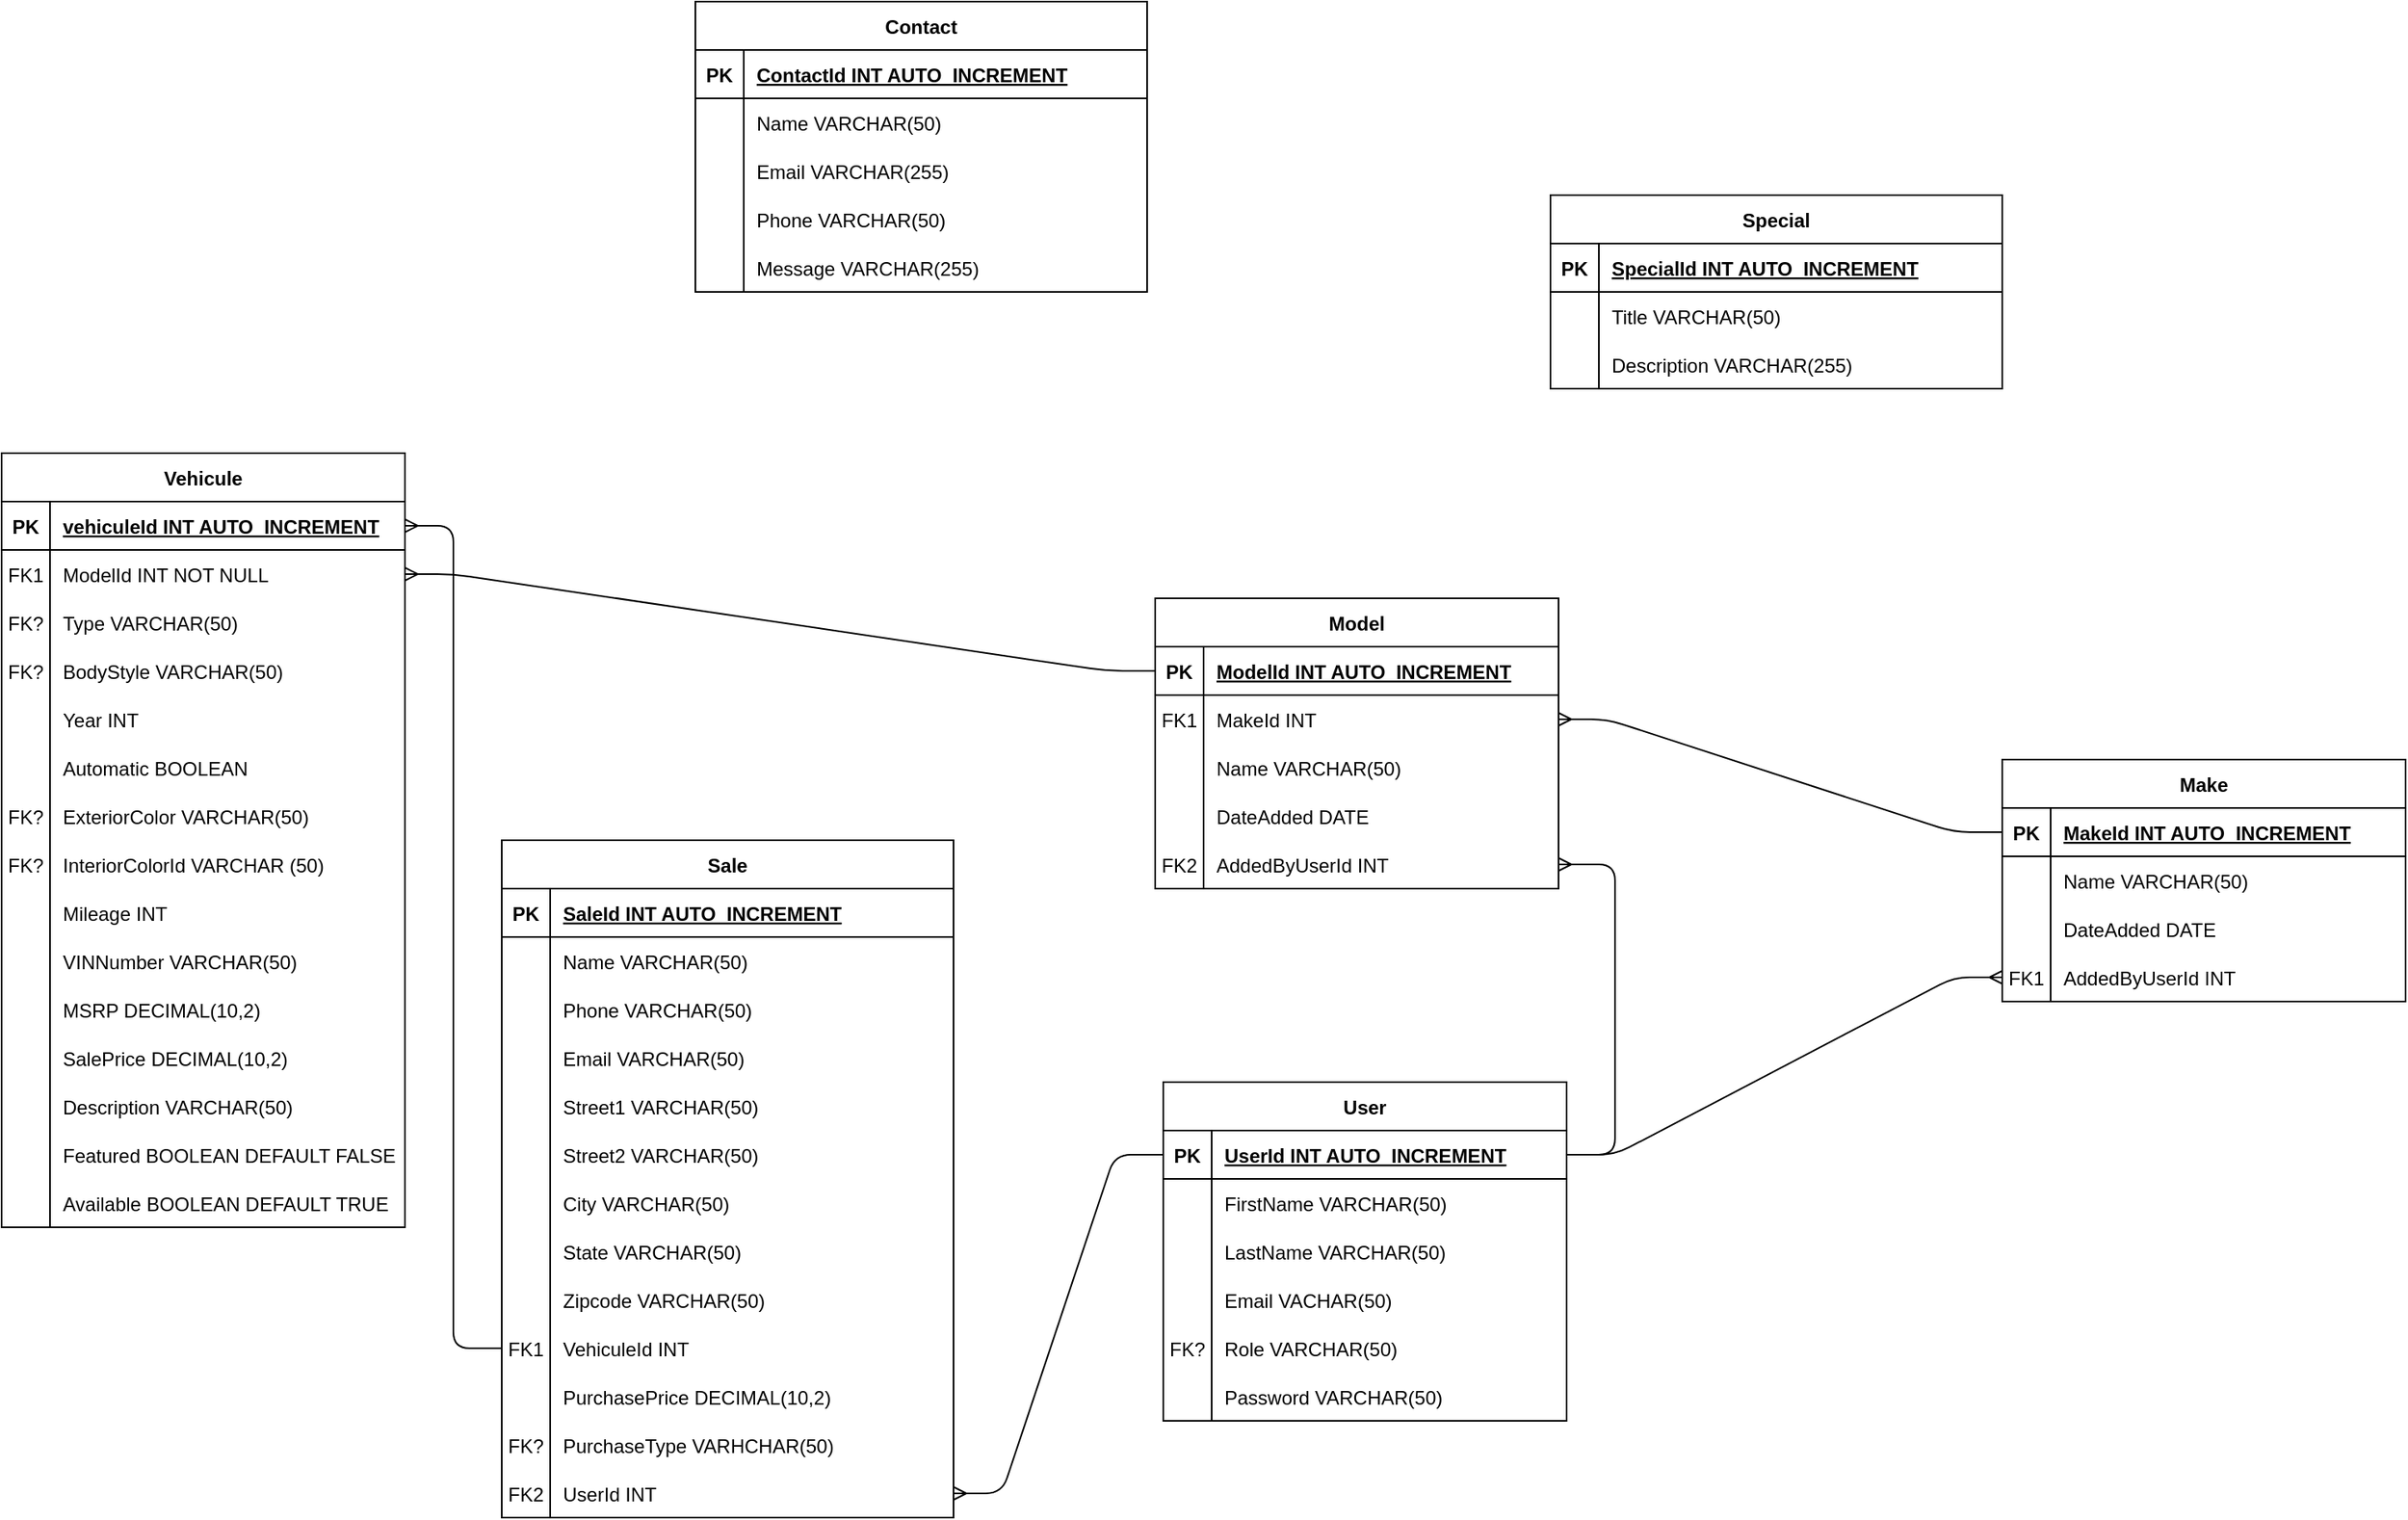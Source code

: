 <mxfile version="20.1.2" type="device"><diagram id="R2lEEEUBdFMjLlhIrx00" name="Page-1"><mxGraphModel dx="2523" dy="1527" grid="1" gridSize="10" guides="1" tooltips="1" connect="1" arrows="1" fold="1" page="1" pageScale="1" pageWidth="850" pageHeight="1100" math="0" shadow="0" extFonts="Permanent Marker^https://fonts.googleapis.com/css?family=Permanent+Marker"><root><mxCell id="0"/><mxCell id="1" parent="0"/><mxCell id="C-vyLk0tnHw3VtMMgP7b-2" value="Make" style="shape=table;startSize=30;container=1;collapsible=1;childLayout=tableLayout;fixedRows=1;rowLines=0;fontStyle=1;align=center;resizeLast=1;" parent="1" vertex="1"><mxGeometry x="800" y="600" width="250" height="150" as="geometry"/></mxCell><mxCell id="C-vyLk0tnHw3VtMMgP7b-3" value="" style="shape=partialRectangle;collapsible=0;dropTarget=0;pointerEvents=0;fillColor=none;points=[[0,0.5],[1,0.5]];portConstraint=eastwest;top=0;left=0;right=0;bottom=1;" parent="C-vyLk0tnHw3VtMMgP7b-2" vertex="1"><mxGeometry y="30" width="250" height="30" as="geometry"/></mxCell><mxCell id="C-vyLk0tnHw3VtMMgP7b-4" value="PK" style="shape=partialRectangle;overflow=hidden;connectable=0;fillColor=none;top=0;left=0;bottom=0;right=0;fontStyle=1;" parent="C-vyLk0tnHw3VtMMgP7b-3" vertex="1"><mxGeometry width="30" height="30" as="geometry"><mxRectangle width="30" height="30" as="alternateBounds"/></mxGeometry></mxCell><mxCell id="C-vyLk0tnHw3VtMMgP7b-5" value="MakeId INT AUTO_INCREMENT" style="shape=partialRectangle;overflow=hidden;connectable=0;fillColor=none;top=0;left=0;bottom=0;right=0;align=left;spacingLeft=6;fontStyle=5;" parent="C-vyLk0tnHw3VtMMgP7b-3" vertex="1"><mxGeometry x="30" width="220" height="30" as="geometry"><mxRectangle width="220" height="30" as="alternateBounds"/></mxGeometry></mxCell><mxCell id="C-vyLk0tnHw3VtMMgP7b-6" value="" style="shape=partialRectangle;collapsible=0;dropTarget=0;pointerEvents=0;fillColor=none;points=[[0,0.5],[1,0.5]];portConstraint=eastwest;top=0;left=0;right=0;bottom=0;" parent="C-vyLk0tnHw3VtMMgP7b-2" vertex="1"><mxGeometry y="60" width="250" height="30" as="geometry"/></mxCell><mxCell id="C-vyLk0tnHw3VtMMgP7b-7" value="" style="shape=partialRectangle;overflow=hidden;connectable=0;fillColor=none;top=0;left=0;bottom=0;right=0;" parent="C-vyLk0tnHw3VtMMgP7b-6" vertex="1"><mxGeometry width="30" height="30" as="geometry"><mxRectangle width="30" height="30" as="alternateBounds"/></mxGeometry></mxCell><mxCell id="C-vyLk0tnHw3VtMMgP7b-8" value="Name VARCHAR(50)" style="shape=partialRectangle;overflow=hidden;connectable=0;fillColor=none;top=0;left=0;bottom=0;right=0;align=left;spacingLeft=6;" parent="C-vyLk0tnHw3VtMMgP7b-6" vertex="1"><mxGeometry x="30" width="220" height="30" as="geometry"><mxRectangle width="220" height="30" as="alternateBounds"/></mxGeometry></mxCell><mxCell id="C-vyLk0tnHw3VtMMgP7b-9" value="" style="shape=partialRectangle;collapsible=0;dropTarget=0;pointerEvents=0;fillColor=none;points=[[0,0.5],[1,0.5]];portConstraint=eastwest;top=0;left=0;right=0;bottom=0;" parent="C-vyLk0tnHw3VtMMgP7b-2" vertex="1"><mxGeometry y="90" width="250" height="30" as="geometry"/></mxCell><mxCell id="C-vyLk0tnHw3VtMMgP7b-10" value="" style="shape=partialRectangle;overflow=hidden;connectable=0;fillColor=none;top=0;left=0;bottom=0;right=0;" parent="C-vyLk0tnHw3VtMMgP7b-9" vertex="1"><mxGeometry width="30" height="30" as="geometry"><mxRectangle width="30" height="30" as="alternateBounds"/></mxGeometry></mxCell><mxCell id="C-vyLk0tnHw3VtMMgP7b-11" value="DateAdded DATE" style="shape=partialRectangle;overflow=hidden;connectable=0;fillColor=none;top=0;left=0;bottom=0;right=0;align=left;spacingLeft=6;" parent="C-vyLk0tnHw3VtMMgP7b-9" vertex="1"><mxGeometry x="30" width="220" height="30" as="geometry"><mxRectangle width="220" height="30" as="alternateBounds"/></mxGeometry></mxCell><mxCell id="Mr70bpYiIhib0uHU6Vfk-53" style="shape=partialRectangle;collapsible=0;dropTarget=0;pointerEvents=0;fillColor=none;points=[[0,0.5],[1,0.5]];portConstraint=eastwest;top=0;left=0;right=0;bottom=0;" vertex="1" parent="C-vyLk0tnHw3VtMMgP7b-2"><mxGeometry y="120" width="250" height="30" as="geometry"/></mxCell><mxCell id="Mr70bpYiIhib0uHU6Vfk-54" value="FK1" style="shape=partialRectangle;overflow=hidden;connectable=0;fillColor=none;top=0;left=0;bottom=0;right=0;" vertex="1" parent="Mr70bpYiIhib0uHU6Vfk-53"><mxGeometry width="30" height="30" as="geometry"><mxRectangle width="30" height="30" as="alternateBounds"/></mxGeometry></mxCell><mxCell id="Mr70bpYiIhib0uHU6Vfk-55" value="AddedByUserId INT" style="shape=partialRectangle;overflow=hidden;connectable=0;fillColor=none;top=0;left=0;bottom=0;right=0;align=left;spacingLeft=6;" vertex="1" parent="Mr70bpYiIhib0uHU6Vfk-53"><mxGeometry x="30" width="220" height="30" as="geometry"><mxRectangle width="220" height="30" as="alternateBounds"/></mxGeometry></mxCell><mxCell id="C-vyLk0tnHw3VtMMgP7b-13" value="User" style="shape=table;startSize=30;container=1;collapsible=1;childLayout=tableLayout;fixedRows=1;rowLines=0;fontStyle=1;align=center;resizeLast=1;" parent="1" vertex="1"><mxGeometry x="280" y="800" width="250" height="210" as="geometry"/></mxCell><mxCell id="C-vyLk0tnHw3VtMMgP7b-14" value="" style="shape=partialRectangle;collapsible=0;dropTarget=0;pointerEvents=0;fillColor=none;points=[[0,0.5],[1,0.5]];portConstraint=eastwest;top=0;left=0;right=0;bottom=1;" parent="C-vyLk0tnHw3VtMMgP7b-13" vertex="1"><mxGeometry y="30" width="250" height="30" as="geometry"/></mxCell><mxCell id="C-vyLk0tnHw3VtMMgP7b-15" value="PK" style="shape=partialRectangle;overflow=hidden;connectable=0;fillColor=none;top=0;left=0;bottom=0;right=0;fontStyle=1;" parent="C-vyLk0tnHw3VtMMgP7b-14" vertex="1"><mxGeometry width="30" height="30" as="geometry"><mxRectangle width="30" height="30" as="alternateBounds"/></mxGeometry></mxCell><mxCell id="C-vyLk0tnHw3VtMMgP7b-16" value="UserId INT AUTO_INCREMENT" style="shape=partialRectangle;overflow=hidden;connectable=0;fillColor=none;top=0;left=0;bottom=0;right=0;align=left;spacingLeft=6;fontStyle=5;" parent="C-vyLk0tnHw3VtMMgP7b-14" vertex="1"><mxGeometry x="30" width="220" height="30" as="geometry"><mxRectangle width="220" height="30" as="alternateBounds"/></mxGeometry></mxCell><mxCell id="C-vyLk0tnHw3VtMMgP7b-20" value="" style="shape=partialRectangle;collapsible=0;dropTarget=0;pointerEvents=0;fillColor=none;points=[[0,0.5],[1,0.5]];portConstraint=eastwest;top=0;left=0;right=0;bottom=0;" parent="C-vyLk0tnHw3VtMMgP7b-13" vertex="1"><mxGeometry y="60" width="250" height="30" as="geometry"/></mxCell><mxCell id="C-vyLk0tnHw3VtMMgP7b-21" value="" style="shape=partialRectangle;overflow=hidden;connectable=0;fillColor=none;top=0;left=0;bottom=0;right=0;" parent="C-vyLk0tnHw3VtMMgP7b-20" vertex="1"><mxGeometry width="30" height="30" as="geometry"><mxRectangle width="30" height="30" as="alternateBounds"/></mxGeometry></mxCell><mxCell id="C-vyLk0tnHw3VtMMgP7b-22" value="FirstName VARCHAR(50)" style="shape=partialRectangle;overflow=hidden;connectable=0;fillColor=none;top=0;left=0;bottom=0;right=0;align=left;spacingLeft=6;" parent="C-vyLk0tnHw3VtMMgP7b-20" vertex="1"><mxGeometry x="30" width="220" height="30" as="geometry"><mxRectangle width="220" height="30" as="alternateBounds"/></mxGeometry></mxCell><mxCell id="Mr70bpYiIhib0uHU6Vfk-40" style="shape=partialRectangle;collapsible=0;dropTarget=0;pointerEvents=0;fillColor=none;points=[[0,0.5],[1,0.5]];portConstraint=eastwest;top=0;left=0;right=0;bottom=0;" vertex="1" parent="C-vyLk0tnHw3VtMMgP7b-13"><mxGeometry y="90" width="250" height="30" as="geometry"/></mxCell><mxCell id="Mr70bpYiIhib0uHU6Vfk-41" style="shape=partialRectangle;overflow=hidden;connectable=0;fillColor=none;top=0;left=0;bottom=0;right=0;" vertex="1" parent="Mr70bpYiIhib0uHU6Vfk-40"><mxGeometry width="30" height="30" as="geometry"><mxRectangle width="30" height="30" as="alternateBounds"/></mxGeometry></mxCell><mxCell id="Mr70bpYiIhib0uHU6Vfk-42" value="LastName VARCHAR(50)" style="shape=partialRectangle;overflow=hidden;connectable=0;fillColor=none;top=0;left=0;bottom=0;right=0;align=left;spacingLeft=6;" vertex="1" parent="Mr70bpYiIhib0uHU6Vfk-40"><mxGeometry x="30" width="220" height="30" as="geometry"><mxRectangle width="220" height="30" as="alternateBounds"/></mxGeometry></mxCell><mxCell id="Mr70bpYiIhib0uHU6Vfk-43" style="shape=partialRectangle;collapsible=0;dropTarget=0;pointerEvents=0;fillColor=none;points=[[0,0.5],[1,0.5]];portConstraint=eastwest;top=0;left=0;right=0;bottom=0;" vertex="1" parent="C-vyLk0tnHw3VtMMgP7b-13"><mxGeometry y="120" width="250" height="30" as="geometry"/></mxCell><mxCell id="Mr70bpYiIhib0uHU6Vfk-44" style="shape=partialRectangle;overflow=hidden;connectable=0;fillColor=none;top=0;left=0;bottom=0;right=0;" vertex="1" parent="Mr70bpYiIhib0uHU6Vfk-43"><mxGeometry width="30" height="30" as="geometry"><mxRectangle width="30" height="30" as="alternateBounds"/></mxGeometry></mxCell><mxCell id="Mr70bpYiIhib0uHU6Vfk-45" value="Email VACHAR(50)" style="shape=partialRectangle;overflow=hidden;connectable=0;fillColor=none;top=0;left=0;bottom=0;right=0;align=left;spacingLeft=6;" vertex="1" parent="Mr70bpYiIhib0uHU6Vfk-43"><mxGeometry x="30" width="220" height="30" as="geometry"><mxRectangle width="220" height="30" as="alternateBounds"/></mxGeometry></mxCell><mxCell id="Mr70bpYiIhib0uHU6Vfk-46" style="shape=partialRectangle;collapsible=0;dropTarget=0;pointerEvents=0;fillColor=none;points=[[0,0.5],[1,0.5]];portConstraint=eastwest;top=0;left=0;right=0;bottom=0;" vertex="1" parent="C-vyLk0tnHw3VtMMgP7b-13"><mxGeometry y="150" width="250" height="30" as="geometry"/></mxCell><mxCell id="Mr70bpYiIhib0uHU6Vfk-47" value="FK?" style="shape=partialRectangle;overflow=hidden;connectable=0;fillColor=none;top=0;left=0;bottom=0;right=0;" vertex="1" parent="Mr70bpYiIhib0uHU6Vfk-46"><mxGeometry width="30" height="30" as="geometry"><mxRectangle width="30" height="30" as="alternateBounds"/></mxGeometry></mxCell><mxCell id="Mr70bpYiIhib0uHU6Vfk-48" value="Role VARCHAR(50)" style="shape=partialRectangle;overflow=hidden;connectable=0;fillColor=none;top=0;left=0;bottom=0;right=0;align=left;spacingLeft=6;" vertex="1" parent="Mr70bpYiIhib0uHU6Vfk-46"><mxGeometry x="30" width="220" height="30" as="geometry"><mxRectangle width="220" height="30" as="alternateBounds"/></mxGeometry></mxCell><mxCell id="Mr70bpYiIhib0uHU6Vfk-49" style="shape=partialRectangle;collapsible=0;dropTarget=0;pointerEvents=0;fillColor=none;points=[[0,0.5],[1,0.5]];portConstraint=eastwest;top=0;left=0;right=0;bottom=0;" vertex="1" parent="C-vyLk0tnHw3VtMMgP7b-13"><mxGeometry y="180" width="250" height="30" as="geometry"/></mxCell><mxCell id="Mr70bpYiIhib0uHU6Vfk-50" style="shape=partialRectangle;overflow=hidden;connectable=0;fillColor=none;top=0;left=0;bottom=0;right=0;" vertex="1" parent="Mr70bpYiIhib0uHU6Vfk-49"><mxGeometry width="30" height="30" as="geometry"><mxRectangle width="30" height="30" as="alternateBounds"/></mxGeometry></mxCell><mxCell id="Mr70bpYiIhib0uHU6Vfk-51" value="Password VARCHAR(50)" style="shape=partialRectangle;overflow=hidden;connectable=0;fillColor=none;top=0;left=0;bottom=0;right=0;align=left;spacingLeft=6;" vertex="1" parent="Mr70bpYiIhib0uHU6Vfk-49"><mxGeometry x="30" width="220" height="30" as="geometry"><mxRectangle width="220" height="30" as="alternateBounds"/></mxGeometry></mxCell><mxCell id="C-vyLk0tnHw3VtMMgP7b-23" value="Vehicule" style="shape=table;startSize=30;container=1;collapsible=1;childLayout=tableLayout;fixedRows=1;rowLines=0;fontStyle=1;align=center;resizeLast=1;" parent="1" vertex="1"><mxGeometry x="-440" y="410" width="250" height="480" as="geometry"/></mxCell><mxCell id="C-vyLk0tnHw3VtMMgP7b-24" value="" style="shape=partialRectangle;collapsible=0;dropTarget=0;pointerEvents=0;fillColor=none;points=[[0,0.5],[1,0.5]];portConstraint=eastwest;top=0;left=0;right=0;bottom=1;" parent="C-vyLk0tnHw3VtMMgP7b-23" vertex="1"><mxGeometry y="30" width="250" height="30" as="geometry"/></mxCell><mxCell id="C-vyLk0tnHw3VtMMgP7b-25" value="PK" style="shape=partialRectangle;overflow=hidden;connectable=0;fillColor=none;top=0;left=0;bottom=0;right=0;fontStyle=1;" parent="C-vyLk0tnHw3VtMMgP7b-24" vertex="1"><mxGeometry width="30" height="30" as="geometry"><mxRectangle width="30" height="30" as="alternateBounds"/></mxGeometry></mxCell><mxCell id="C-vyLk0tnHw3VtMMgP7b-26" value="vehiculeId INT AUTO_INCREMENT" style="shape=partialRectangle;overflow=hidden;connectable=0;fillColor=none;top=0;left=0;bottom=0;right=0;align=left;spacingLeft=6;fontStyle=5;" parent="C-vyLk0tnHw3VtMMgP7b-24" vertex="1"><mxGeometry x="30" width="220" height="30" as="geometry"><mxRectangle width="220" height="30" as="alternateBounds"/></mxGeometry></mxCell><mxCell id="Mr70bpYiIhib0uHU6Vfk-31" style="shape=partialRectangle;collapsible=0;dropTarget=0;pointerEvents=0;fillColor=none;points=[[0,0.5],[1,0.5]];portConstraint=eastwest;top=0;left=0;right=0;bottom=0;" vertex="1" parent="C-vyLk0tnHw3VtMMgP7b-23"><mxGeometry y="60" width="250" height="30" as="geometry"/></mxCell><mxCell id="Mr70bpYiIhib0uHU6Vfk-32" value="FK1" style="shape=partialRectangle;overflow=hidden;connectable=0;fillColor=none;top=0;left=0;bottom=0;right=0;" vertex="1" parent="Mr70bpYiIhib0uHU6Vfk-31"><mxGeometry width="30" height="30" as="geometry"><mxRectangle width="30" height="30" as="alternateBounds"/></mxGeometry></mxCell><mxCell id="Mr70bpYiIhib0uHU6Vfk-33" value="ModelId INT NOT NULL" style="shape=partialRectangle;overflow=hidden;connectable=0;fillColor=none;top=0;left=0;bottom=0;right=0;align=left;spacingLeft=6;" vertex="1" parent="Mr70bpYiIhib0uHU6Vfk-31"><mxGeometry x="30" width="220" height="30" as="geometry"><mxRectangle width="220" height="30" as="alternateBounds"/></mxGeometry></mxCell><mxCell id="Mr70bpYiIhib0uHU6Vfk-34" style="shape=partialRectangle;collapsible=0;dropTarget=0;pointerEvents=0;fillColor=none;points=[[0,0.5],[1,0.5]];portConstraint=eastwest;top=0;left=0;right=0;bottom=0;" vertex="1" parent="C-vyLk0tnHw3VtMMgP7b-23"><mxGeometry y="90" width="250" height="30" as="geometry"/></mxCell><mxCell id="Mr70bpYiIhib0uHU6Vfk-35" value="FK?" style="shape=partialRectangle;overflow=hidden;connectable=0;fillColor=none;top=0;left=0;bottom=0;right=0;" vertex="1" parent="Mr70bpYiIhib0uHU6Vfk-34"><mxGeometry width="30" height="30" as="geometry"><mxRectangle width="30" height="30" as="alternateBounds"/></mxGeometry></mxCell><mxCell id="Mr70bpYiIhib0uHU6Vfk-36" value="Type VARCHAR(50)" style="shape=partialRectangle;overflow=hidden;connectable=0;fillColor=none;top=0;left=0;bottom=0;right=0;align=left;spacingLeft=6;" vertex="1" parent="Mr70bpYiIhib0uHU6Vfk-34"><mxGeometry x="30" width="220" height="30" as="geometry"><mxRectangle width="220" height="30" as="alternateBounds"/></mxGeometry></mxCell><mxCell id="C-vyLk0tnHw3VtMMgP7b-27" value="" style="shape=partialRectangle;collapsible=0;dropTarget=0;pointerEvents=0;fillColor=none;points=[[0,0.5],[1,0.5]];portConstraint=eastwest;top=0;left=0;right=0;bottom=0;" parent="C-vyLk0tnHw3VtMMgP7b-23" vertex="1"><mxGeometry y="120" width="250" height="30" as="geometry"/></mxCell><mxCell id="C-vyLk0tnHw3VtMMgP7b-28" value="FK?" style="shape=partialRectangle;overflow=hidden;connectable=0;fillColor=none;top=0;left=0;bottom=0;right=0;" parent="C-vyLk0tnHw3VtMMgP7b-27" vertex="1"><mxGeometry width="30" height="30" as="geometry"><mxRectangle width="30" height="30" as="alternateBounds"/></mxGeometry></mxCell><mxCell id="C-vyLk0tnHw3VtMMgP7b-29" value="BodyStyle VARCHAR(50)" style="shape=partialRectangle;overflow=hidden;connectable=0;fillColor=none;top=0;left=0;bottom=0;right=0;align=left;spacingLeft=6;" parent="C-vyLk0tnHw3VtMMgP7b-27" vertex="1"><mxGeometry x="30" width="220" height="30" as="geometry"><mxRectangle width="220" height="30" as="alternateBounds"/></mxGeometry></mxCell><mxCell id="Mr70bpYiIhib0uHU6Vfk-37" style="shape=partialRectangle;collapsible=0;dropTarget=0;pointerEvents=0;fillColor=none;points=[[0,0.5],[1,0.5]];portConstraint=eastwest;top=0;left=0;right=0;bottom=0;" vertex="1" parent="C-vyLk0tnHw3VtMMgP7b-23"><mxGeometry y="150" width="250" height="30" as="geometry"/></mxCell><mxCell id="Mr70bpYiIhib0uHU6Vfk-38" style="shape=partialRectangle;overflow=hidden;connectable=0;fillColor=none;top=0;left=0;bottom=0;right=0;" vertex="1" parent="Mr70bpYiIhib0uHU6Vfk-37"><mxGeometry width="30" height="30" as="geometry"><mxRectangle width="30" height="30" as="alternateBounds"/></mxGeometry></mxCell><mxCell id="Mr70bpYiIhib0uHU6Vfk-39" value="Year INT" style="shape=partialRectangle;overflow=hidden;connectable=0;fillColor=none;top=0;left=0;bottom=0;right=0;align=left;spacingLeft=6;" vertex="1" parent="Mr70bpYiIhib0uHU6Vfk-37"><mxGeometry x="30" width="220" height="30" as="geometry"><mxRectangle width="220" height="30" as="alternateBounds"/></mxGeometry></mxCell><mxCell id="Mr70bpYiIhib0uHU6Vfk-1" style="shape=partialRectangle;collapsible=0;dropTarget=0;pointerEvents=0;fillColor=none;points=[[0,0.5],[1,0.5]];portConstraint=eastwest;top=0;left=0;right=0;bottom=0;" vertex="1" parent="C-vyLk0tnHw3VtMMgP7b-23"><mxGeometry y="180" width="250" height="30" as="geometry"/></mxCell><mxCell id="Mr70bpYiIhib0uHU6Vfk-2" value="" style="shape=partialRectangle;overflow=hidden;connectable=0;fillColor=none;top=0;left=0;bottom=0;right=0;" vertex="1" parent="Mr70bpYiIhib0uHU6Vfk-1"><mxGeometry width="30" height="30" as="geometry"><mxRectangle width="30" height="30" as="alternateBounds"/></mxGeometry></mxCell><mxCell id="Mr70bpYiIhib0uHU6Vfk-3" value="Automatic BOOLEAN" style="shape=partialRectangle;overflow=hidden;connectable=0;fillColor=none;top=0;left=0;bottom=0;right=0;align=left;spacingLeft=6;" vertex="1" parent="Mr70bpYiIhib0uHU6Vfk-1"><mxGeometry x="30" width="220" height="30" as="geometry"><mxRectangle width="220" height="30" as="alternateBounds"/></mxGeometry></mxCell><mxCell id="Mr70bpYiIhib0uHU6Vfk-13" style="shape=partialRectangle;collapsible=0;dropTarget=0;pointerEvents=0;fillColor=none;points=[[0,0.5],[1,0.5]];portConstraint=eastwest;top=0;left=0;right=0;bottom=0;" vertex="1" parent="C-vyLk0tnHw3VtMMgP7b-23"><mxGeometry y="210" width="250" height="30" as="geometry"/></mxCell><mxCell id="Mr70bpYiIhib0uHU6Vfk-14" value="FK?" style="shape=partialRectangle;overflow=hidden;connectable=0;fillColor=none;top=0;left=0;bottom=0;right=0;" vertex="1" parent="Mr70bpYiIhib0uHU6Vfk-13"><mxGeometry width="30" height="30" as="geometry"><mxRectangle width="30" height="30" as="alternateBounds"/></mxGeometry></mxCell><mxCell id="Mr70bpYiIhib0uHU6Vfk-15" value="ExteriorColor VARCHAR(50)" style="shape=partialRectangle;overflow=hidden;connectable=0;fillColor=none;top=0;left=0;bottom=0;right=0;align=left;spacingLeft=6;" vertex="1" parent="Mr70bpYiIhib0uHU6Vfk-13"><mxGeometry x="30" width="220" height="30" as="geometry"><mxRectangle width="220" height="30" as="alternateBounds"/></mxGeometry></mxCell><mxCell id="Mr70bpYiIhib0uHU6Vfk-7" style="shape=partialRectangle;collapsible=0;dropTarget=0;pointerEvents=0;fillColor=none;points=[[0,0.5],[1,0.5]];portConstraint=eastwest;top=0;left=0;right=0;bottom=0;" vertex="1" parent="C-vyLk0tnHw3VtMMgP7b-23"><mxGeometry y="240" width="250" height="30" as="geometry"/></mxCell><mxCell id="Mr70bpYiIhib0uHU6Vfk-8" value="FK?" style="shape=partialRectangle;overflow=hidden;connectable=0;fillColor=none;top=0;left=0;bottom=0;right=0;" vertex="1" parent="Mr70bpYiIhib0uHU6Vfk-7"><mxGeometry width="30" height="30" as="geometry"><mxRectangle width="30" height="30" as="alternateBounds"/></mxGeometry></mxCell><mxCell id="Mr70bpYiIhib0uHU6Vfk-9" value="InteriorColorId VARCHAR (50)" style="shape=partialRectangle;overflow=hidden;connectable=0;fillColor=none;top=0;left=0;bottom=0;right=0;align=left;spacingLeft=6;" vertex="1" parent="Mr70bpYiIhib0uHU6Vfk-7"><mxGeometry x="30" width="220" height="30" as="geometry"><mxRectangle width="220" height="30" as="alternateBounds"/></mxGeometry></mxCell><mxCell id="Mr70bpYiIhib0uHU6Vfk-10" style="shape=partialRectangle;collapsible=0;dropTarget=0;pointerEvents=0;fillColor=none;points=[[0,0.5],[1,0.5]];portConstraint=eastwest;top=0;left=0;right=0;bottom=0;" vertex="1" parent="C-vyLk0tnHw3VtMMgP7b-23"><mxGeometry y="270" width="250" height="30" as="geometry"/></mxCell><mxCell id="Mr70bpYiIhib0uHU6Vfk-11" style="shape=partialRectangle;overflow=hidden;connectable=0;fillColor=none;top=0;left=0;bottom=0;right=0;" vertex="1" parent="Mr70bpYiIhib0uHU6Vfk-10"><mxGeometry width="30" height="30" as="geometry"><mxRectangle width="30" height="30" as="alternateBounds"/></mxGeometry></mxCell><mxCell id="Mr70bpYiIhib0uHU6Vfk-12" value="Mileage INT" style="shape=partialRectangle;overflow=hidden;connectable=0;fillColor=none;top=0;left=0;bottom=0;right=0;align=left;spacingLeft=6;" vertex="1" parent="Mr70bpYiIhib0uHU6Vfk-10"><mxGeometry x="30" width="220" height="30" as="geometry"><mxRectangle width="220" height="30" as="alternateBounds"/></mxGeometry></mxCell><mxCell id="Mr70bpYiIhib0uHU6Vfk-16" style="shape=partialRectangle;collapsible=0;dropTarget=0;pointerEvents=0;fillColor=none;points=[[0,0.5],[1,0.5]];portConstraint=eastwest;top=0;left=0;right=0;bottom=0;" vertex="1" parent="C-vyLk0tnHw3VtMMgP7b-23"><mxGeometry y="300" width="250" height="30" as="geometry"/></mxCell><mxCell id="Mr70bpYiIhib0uHU6Vfk-17" style="shape=partialRectangle;overflow=hidden;connectable=0;fillColor=none;top=0;left=0;bottom=0;right=0;" vertex="1" parent="Mr70bpYiIhib0uHU6Vfk-16"><mxGeometry width="30" height="30" as="geometry"><mxRectangle width="30" height="30" as="alternateBounds"/></mxGeometry></mxCell><mxCell id="Mr70bpYiIhib0uHU6Vfk-18" value="VINNumber VARCHAR(50)" style="shape=partialRectangle;overflow=hidden;connectable=0;fillColor=none;top=0;left=0;bottom=0;right=0;align=left;spacingLeft=6;" vertex="1" parent="Mr70bpYiIhib0uHU6Vfk-16"><mxGeometry x="30" width="220" height="30" as="geometry"><mxRectangle width="220" height="30" as="alternateBounds"/></mxGeometry></mxCell><mxCell id="Mr70bpYiIhib0uHU6Vfk-25" style="shape=partialRectangle;collapsible=0;dropTarget=0;pointerEvents=0;fillColor=none;points=[[0,0.5],[1,0.5]];portConstraint=eastwest;top=0;left=0;right=0;bottom=0;" vertex="1" parent="C-vyLk0tnHw3VtMMgP7b-23"><mxGeometry y="330" width="250" height="30" as="geometry"/></mxCell><mxCell id="Mr70bpYiIhib0uHU6Vfk-26" style="shape=partialRectangle;overflow=hidden;connectable=0;fillColor=none;top=0;left=0;bottom=0;right=0;" vertex="1" parent="Mr70bpYiIhib0uHU6Vfk-25"><mxGeometry width="30" height="30" as="geometry"><mxRectangle width="30" height="30" as="alternateBounds"/></mxGeometry></mxCell><mxCell id="Mr70bpYiIhib0uHU6Vfk-27" value="MSRP DECIMAL(10,2)" style="shape=partialRectangle;overflow=hidden;connectable=0;fillColor=none;top=0;left=0;bottom=0;right=0;align=left;spacingLeft=6;" vertex="1" parent="Mr70bpYiIhib0uHU6Vfk-25"><mxGeometry x="30" width="220" height="30" as="geometry"><mxRectangle width="220" height="30" as="alternateBounds"/></mxGeometry></mxCell><mxCell id="Mr70bpYiIhib0uHU6Vfk-22" style="shape=partialRectangle;collapsible=0;dropTarget=0;pointerEvents=0;fillColor=none;points=[[0,0.5],[1,0.5]];portConstraint=eastwest;top=0;left=0;right=0;bottom=0;" vertex="1" parent="C-vyLk0tnHw3VtMMgP7b-23"><mxGeometry y="360" width="250" height="30" as="geometry"/></mxCell><mxCell id="Mr70bpYiIhib0uHU6Vfk-23" style="shape=partialRectangle;overflow=hidden;connectable=0;fillColor=none;top=0;left=0;bottom=0;right=0;" vertex="1" parent="Mr70bpYiIhib0uHU6Vfk-22"><mxGeometry width="30" height="30" as="geometry"><mxRectangle width="30" height="30" as="alternateBounds"/></mxGeometry></mxCell><mxCell id="Mr70bpYiIhib0uHU6Vfk-24" value="SalePrice DECIMAL(10,2)" style="shape=partialRectangle;overflow=hidden;connectable=0;fillColor=none;top=0;left=0;bottom=0;right=0;align=left;spacingLeft=6;" vertex="1" parent="Mr70bpYiIhib0uHU6Vfk-22"><mxGeometry x="30" width="220" height="30" as="geometry"><mxRectangle width="220" height="30" as="alternateBounds"/></mxGeometry></mxCell><mxCell id="Mr70bpYiIhib0uHU6Vfk-19" style="shape=partialRectangle;collapsible=0;dropTarget=0;pointerEvents=0;fillColor=none;points=[[0,0.5],[1,0.5]];portConstraint=eastwest;top=0;left=0;right=0;bottom=0;" vertex="1" parent="C-vyLk0tnHw3VtMMgP7b-23"><mxGeometry y="390" width="250" height="30" as="geometry"/></mxCell><mxCell id="Mr70bpYiIhib0uHU6Vfk-20" style="shape=partialRectangle;overflow=hidden;connectable=0;fillColor=none;top=0;left=0;bottom=0;right=0;" vertex="1" parent="Mr70bpYiIhib0uHU6Vfk-19"><mxGeometry width="30" height="30" as="geometry"><mxRectangle width="30" height="30" as="alternateBounds"/></mxGeometry></mxCell><mxCell id="Mr70bpYiIhib0uHU6Vfk-21" value="Description VARCHAR(50)" style="shape=partialRectangle;overflow=hidden;connectable=0;fillColor=none;top=0;left=0;bottom=0;right=0;align=left;spacingLeft=6;" vertex="1" parent="Mr70bpYiIhib0uHU6Vfk-19"><mxGeometry x="30" width="220" height="30" as="geometry"><mxRectangle width="220" height="30" as="alternateBounds"/></mxGeometry></mxCell><mxCell id="Mr70bpYiIhib0uHU6Vfk-148" style="shape=partialRectangle;collapsible=0;dropTarget=0;pointerEvents=0;fillColor=none;points=[[0,0.5],[1,0.5]];portConstraint=eastwest;top=0;left=0;right=0;bottom=0;" vertex="1" parent="C-vyLk0tnHw3VtMMgP7b-23"><mxGeometry y="420" width="250" height="30" as="geometry"/></mxCell><mxCell id="Mr70bpYiIhib0uHU6Vfk-149" style="shape=partialRectangle;overflow=hidden;connectable=0;fillColor=none;top=0;left=0;bottom=0;right=0;" vertex="1" parent="Mr70bpYiIhib0uHU6Vfk-148"><mxGeometry width="30" height="30" as="geometry"><mxRectangle width="30" height="30" as="alternateBounds"/></mxGeometry></mxCell><mxCell id="Mr70bpYiIhib0uHU6Vfk-150" value="Featured BOOLEAN DEFAULT FALSE" style="shape=partialRectangle;overflow=hidden;connectable=0;fillColor=none;top=0;left=0;bottom=0;right=0;align=left;spacingLeft=6;" vertex="1" parent="Mr70bpYiIhib0uHU6Vfk-148"><mxGeometry x="30" width="220" height="30" as="geometry"><mxRectangle width="220" height="30" as="alternateBounds"/></mxGeometry></mxCell><mxCell id="Mr70bpYiIhib0uHU6Vfk-278" style="shape=partialRectangle;collapsible=0;dropTarget=0;pointerEvents=0;fillColor=none;points=[[0,0.5],[1,0.5]];portConstraint=eastwest;top=0;left=0;right=0;bottom=0;" vertex="1" parent="C-vyLk0tnHw3VtMMgP7b-23"><mxGeometry y="450" width="250" height="30" as="geometry"/></mxCell><mxCell id="Mr70bpYiIhib0uHU6Vfk-279" style="shape=partialRectangle;overflow=hidden;connectable=0;fillColor=none;top=0;left=0;bottom=0;right=0;" vertex="1" parent="Mr70bpYiIhib0uHU6Vfk-278"><mxGeometry width="30" height="30" as="geometry"><mxRectangle width="30" height="30" as="alternateBounds"/></mxGeometry></mxCell><mxCell id="Mr70bpYiIhib0uHU6Vfk-280" value="Available BOOLEAN DEFAULT TRUE" style="shape=partialRectangle;overflow=hidden;connectable=0;fillColor=none;top=0;left=0;bottom=0;right=0;align=left;spacingLeft=6;" vertex="1" parent="Mr70bpYiIhib0uHU6Vfk-278"><mxGeometry x="30" width="220" height="30" as="geometry"><mxRectangle width="220" height="30" as="alternateBounds"/></mxGeometry></mxCell><mxCell id="Mr70bpYiIhib0uHU6Vfk-56" value="Model" style="shape=table;startSize=30;container=1;collapsible=1;childLayout=tableLayout;fixedRows=1;rowLines=0;fontStyle=1;align=center;resizeLast=1;" vertex="1" parent="1"><mxGeometry x="275" y="500" width="250" height="180" as="geometry"/></mxCell><mxCell id="Mr70bpYiIhib0uHU6Vfk-57" value="" style="shape=partialRectangle;collapsible=0;dropTarget=0;pointerEvents=0;fillColor=none;points=[[0,0.5],[1,0.5]];portConstraint=eastwest;top=0;left=0;right=0;bottom=1;" vertex="1" parent="Mr70bpYiIhib0uHU6Vfk-56"><mxGeometry y="30" width="250" height="30" as="geometry"/></mxCell><mxCell id="Mr70bpYiIhib0uHU6Vfk-58" value="PK" style="shape=partialRectangle;overflow=hidden;connectable=0;fillColor=none;top=0;left=0;bottom=0;right=0;fontStyle=1;" vertex="1" parent="Mr70bpYiIhib0uHU6Vfk-57"><mxGeometry width="30" height="30" as="geometry"><mxRectangle width="30" height="30" as="alternateBounds"/></mxGeometry></mxCell><mxCell id="Mr70bpYiIhib0uHU6Vfk-59" value="ModelId INT AUTO_INCREMENT" style="shape=partialRectangle;overflow=hidden;connectable=0;fillColor=none;top=0;left=0;bottom=0;right=0;align=left;spacingLeft=6;fontStyle=5;" vertex="1" parent="Mr70bpYiIhib0uHU6Vfk-57"><mxGeometry x="30" width="220" height="30" as="geometry"><mxRectangle width="220" height="30" as="alternateBounds"/></mxGeometry></mxCell><mxCell id="Mr70bpYiIhib0uHU6Vfk-60" value="" style="shape=partialRectangle;collapsible=0;dropTarget=0;pointerEvents=0;fillColor=none;points=[[0,0.5],[1,0.5]];portConstraint=eastwest;top=0;left=0;right=0;bottom=0;" vertex="1" parent="Mr70bpYiIhib0uHU6Vfk-56"><mxGeometry y="60" width="250" height="30" as="geometry"/></mxCell><mxCell id="Mr70bpYiIhib0uHU6Vfk-61" value="FK1" style="shape=partialRectangle;overflow=hidden;connectable=0;fillColor=none;top=0;left=0;bottom=0;right=0;" vertex="1" parent="Mr70bpYiIhib0uHU6Vfk-60"><mxGeometry width="30" height="30" as="geometry"><mxRectangle width="30" height="30" as="alternateBounds"/></mxGeometry></mxCell><mxCell id="Mr70bpYiIhib0uHU6Vfk-62" value="MakeId INT" style="shape=partialRectangle;overflow=hidden;connectable=0;fillColor=none;top=0;left=0;bottom=0;right=0;align=left;spacingLeft=6;" vertex="1" parent="Mr70bpYiIhib0uHU6Vfk-60"><mxGeometry x="30" width="220" height="30" as="geometry"><mxRectangle width="220" height="30" as="alternateBounds"/></mxGeometry></mxCell><mxCell id="Mr70bpYiIhib0uHU6Vfk-63" value="" style="shape=partialRectangle;collapsible=0;dropTarget=0;pointerEvents=0;fillColor=none;points=[[0,0.5],[1,0.5]];portConstraint=eastwest;top=0;left=0;right=0;bottom=0;" vertex="1" parent="Mr70bpYiIhib0uHU6Vfk-56"><mxGeometry y="90" width="250" height="30" as="geometry"/></mxCell><mxCell id="Mr70bpYiIhib0uHU6Vfk-64" value="" style="shape=partialRectangle;overflow=hidden;connectable=0;fillColor=none;top=0;left=0;bottom=0;right=0;" vertex="1" parent="Mr70bpYiIhib0uHU6Vfk-63"><mxGeometry width="30" height="30" as="geometry"><mxRectangle width="30" height="30" as="alternateBounds"/></mxGeometry></mxCell><mxCell id="Mr70bpYiIhib0uHU6Vfk-65" value="Name VARCHAR(50)" style="shape=partialRectangle;overflow=hidden;connectable=0;fillColor=none;top=0;left=0;bottom=0;right=0;align=left;spacingLeft=6;" vertex="1" parent="Mr70bpYiIhib0uHU6Vfk-63"><mxGeometry x="30" width="220" height="30" as="geometry"><mxRectangle width="220" height="30" as="alternateBounds"/></mxGeometry></mxCell><mxCell id="Mr70bpYiIhib0uHU6Vfk-69" style="shape=partialRectangle;collapsible=0;dropTarget=0;pointerEvents=0;fillColor=none;points=[[0,0.5],[1,0.5]];portConstraint=eastwest;top=0;left=0;right=0;bottom=0;" vertex="1" parent="Mr70bpYiIhib0uHU6Vfk-56"><mxGeometry y="120" width="250" height="30" as="geometry"/></mxCell><mxCell id="Mr70bpYiIhib0uHU6Vfk-70" value="" style="shape=partialRectangle;overflow=hidden;connectable=0;fillColor=none;top=0;left=0;bottom=0;right=0;" vertex="1" parent="Mr70bpYiIhib0uHU6Vfk-69"><mxGeometry width="30" height="30" as="geometry"><mxRectangle width="30" height="30" as="alternateBounds"/></mxGeometry></mxCell><mxCell id="Mr70bpYiIhib0uHU6Vfk-71" value="DateAdded DATE" style="shape=partialRectangle;overflow=hidden;connectable=0;fillColor=none;top=0;left=0;bottom=0;right=0;align=left;spacingLeft=6;" vertex="1" parent="Mr70bpYiIhib0uHU6Vfk-69"><mxGeometry x="30" width="220" height="30" as="geometry"><mxRectangle width="220" height="30" as="alternateBounds"/></mxGeometry></mxCell><mxCell id="Mr70bpYiIhib0uHU6Vfk-66" style="shape=partialRectangle;collapsible=0;dropTarget=0;pointerEvents=0;fillColor=none;points=[[0,0.5],[1,0.5]];portConstraint=eastwest;top=0;left=0;right=0;bottom=0;" vertex="1" parent="Mr70bpYiIhib0uHU6Vfk-56"><mxGeometry y="150" width="250" height="30" as="geometry"/></mxCell><mxCell id="Mr70bpYiIhib0uHU6Vfk-67" value="FK2" style="shape=partialRectangle;overflow=hidden;connectable=0;fillColor=none;top=0;left=0;bottom=0;right=0;" vertex="1" parent="Mr70bpYiIhib0uHU6Vfk-66"><mxGeometry width="30" height="30" as="geometry"><mxRectangle width="30" height="30" as="alternateBounds"/></mxGeometry></mxCell><mxCell id="Mr70bpYiIhib0uHU6Vfk-68" value="AddedByUserId INT" style="shape=partialRectangle;overflow=hidden;connectable=0;fillColor=none;top=0;left=0;bottom=0;right=0;align=left;spacingLeft=6;" vertex="1" parent="Mr70bpYiIhib0uHU6Vfk-66"><mxGeometry x="30" width="220" height="30" as="geometry"><mxRectangle width="220" height="30" as="alternateBounds"/></mxGeometry></mxCell><mxCell id="Mr70bpYiIhib0uHU6Vfk-72" value="" style="edgeStyle=entityRelationEdgeStyle;endArrow=ERmany;startArrow=none;endFill=0;startFill=0;" edge="1" parent="1" source="C-vyLk0tnHw3VtMMgP7b-14" target="Mr70bpYiIhib0uHU6Vfk-66"><mxGeometry width="100" height="100" relative="1" as="geometry"><mxPoint x="440" y="290" as="sourcePoint"/><mxPoint x="460" y="290" as="targetPoint"/></mxGeometry></mxCell><mxCell id="Mr70bpYiIhib0uHU6Vfk-73" value="" style="edgeStyle=entityRelationEdgeStyle;endArrow=ERmany;startArrow=none;endFill=0;startFill=0;" edge="1" parent="1" source="C-vyLk0tnHw3VtMMgP7b-14" target="Mr70bpYiIhib0uHU6Vfk-53"><mxGeometry width="100" height="100" relative="1" as="geometry"><mxPoint x="510" y="105" as="sourcePoint"/><mxPoint x="430" y="250" as="targetPoint"/></mxGeometry></mxCell><mxCell id="Mr70bpYiIhib0uHU6Vfk-87" value="" style="edgeStyle=entityRelationEdgeStyle;endArrow=ERmany;startArrow=none;endFill=0;startFill=0;" edge="1" parent="1" source="Mr70bpYiIhib0uHU6Vfk-57" target="Mr70bpYiIhib0uHU6Vfk-31"><mxGeometry width="100" height="100" relative="1" as="geometry"><mxPoint x="510" y="375" as="sourcePoint"/><mxPoint x="450" y="250" as="targetPoint"/></mxGeometry></mxCell><mxCell id="Mr70bpYiIhib0uHU6Vfk-111" value="Sale" style="shape=table;startSize=30;container=1;collapsible=1;childLayout=tableLayout;fixedRows=1;rowLines=0;fontStyle=1;align=center;resizeLast=1;" vertex="1" parent="1"><mxGeometry x="-130" y="650" width="280" height="420" as="geometry"/></mxCell><mxCell id="Mr70bpYiIhib0uHU6Vfk-112" value="" style="shape=partialRectangle;collapsible=0;dropTarget=0;pointerEvents=0;fillColor=none;points=[[0,0.5],[1,0.5]];portConstraint=eastwest;top=0;left=0;right=0;bottom=1;" vertex="1" parent="Mr70bpYiIhib0uHU6Vfk-111"><mxGeometry y="30" width="280" height="30" as="geometry"/></mxCell><mxCell id="Mr70bpYiIhib0uHU6Vfk-113" value="PK" style="shape=partialRectangle;overflow=hidden;connectable=0;fillColor=none;top=0;left=0;bottom=0;right=0;fontStyle=1;" vertex="1" parent="Mr70bpYiIhib0uHU6Vfk-112"><mxGeometry width="30" height="30" as="geometry"><mxRectangle width="30" height="30" as="alternateBounds"/></mxGeometry></mxCell><mxCell id="Mr70bpYiIhib0uHU6Vfk-114" value="SaleId INT AUTO_INCREMENT" style="shape=partialRectangle;overflow=hidden;connectable=0;fillColor=none;top=0;left=0;bottom=0;right=0;align=left;spacingLeft=6;fontStyle=5;" vertex="1" parent="Mr70bpYiIhib0uHU6Vfk-112"><mxGeometry x="30" width="250" height="30" as="geometry"><mxRectangle width="250" height="30" as="alternateBounds"/></mxGeometry></mxCell><mxCell id="Mr70bpYiIhib0uHU6Vfk-115" value="" style="shape=partialRectangle;collapsible=0;dropTarget=0;pointerEvents=0;fillColor=none;points=[[0,0.5],[1,0.5]];portConstraint=eastwest;top=0;left=0;right=0;bottom=0;" vertex="1" parent="Mr70bpYiIhib0uHU6Vfk-111"><mxGeometry y="60" width="280" height="30" as="geometry"/></mxCell><mxCell id="Mr70bpYiIhib0uHU6Vfk-116" value="" style="shape=partialRectangle;overflow=hidden;connectable=0;fillColor=none;top=0;left=0;bottom=0;right=0;" vertex="1" parent="Mr70bpYiIhib0uHU6Vfk-115"><mxGeometry width="30" height="30" as="geometry"><mxRectangle width="30" height="30" as="alternateBounds"/></mxGeometry></mxCell><mxCell id="Mr70bpYiIhib0uHU6Vfk-117" value="Name VARCHAR(50)" style="shape=partialRectangle;overflow=hidden;connectable=0;fillColor=none;top=0;left=0;bottom=0;right=0;align=left;spacingLeft=6;" vertex="1" parent="Mr70bpYiIhib0uHU6Vfk-115"><mxGeometry x="30" width="250" height="30" as="geometry"><mxRectangle width="250" height="30" as="alternateBounds"/></mxGeometry></mxCell><mxCell id="Mr70bpYiIhib0uHU6Vfk-118" style="shape=partialRectangle;collapsible=0;dropTarget=0;pointerEvents=0;fillColor=none;points=[[0,0.5],[1,0.5]];portConstraint=eastwest;top=0;left=0;right=0;bottom=0;" vertex="1" parent="Mr70bpYiIhib0uHU6Vfk-111"><mxGeometry y="90" width="280" height="30" as="geometry"/></mxCell><mxCell id="Mr70bpYiIhib0uHU6Vfk-119" style="shape=partialRectangle;overflow=hidden;connectable=0;fillColor=none;top=0;left=0;bottom=0;right=0;" vertex="1" parent="Mr70bpYiIhib0uHU6Vfk-118"><mxGeometry width="30" height="30" as="geometry"><mxRectangle width="30" height="30" as="alternateBounds"/></mxGeometry></mxCell><mxCell id="Mr70bpYiIhib0uHU6Vfk-120" value="Phone VARCHAR(50)" style="shape=partialRectangle;overflow=hidden;connectable=0;fillColor=none;top=0;left=0;bottom=0;right=0;align=left;spacingLeft=6;" vertex="1" parent="Mr70bpYiIhib0uHU6Vfk-118"><mxGeometry x="30" width="250" height="30" as="geometry"><mxRectangle width="250" height="30" as="alternateBounds"/></mxGeometry></mxCell><mxCell id="Mr70bpYiIhib0uHU6Vfk-121" style="shape=partialRectangle;collapsible=0;dropTarget=0;pointerEvents=0;fillColor=none;points=[[0,0.5],[1,0.5]];portConstraint=eastwest;top=0;left=0;right=0;bottom=0;" vertex="1" parent="Mr70bpYiIhib0uHU6Vfk-111"><mxGeometry y="120" width="280" height="30" as="geometry"/></mxCell><mxCell id="Mr70bpYiIhib0uHU6Vfk-122" style="shape=partialRectangle;overflow=hidden;connectable=0;fillColor=none;top=0;left=0;bottom=0;right=0;" vertex="1" parent="Mr70bpYiIhib0uHU6Vfk-121"><mxGeometry width="30" height="30" as="geometry"><mxRectangle width="30" height="30" as="alternateBounds"/></mxGeometry></mxCell><mxCell id="Mr70bpYiIhib0uHU6Vfk-123" value="Email VARCHAR(50)" style="shape=partialRectangle;overflow=hidden;connectable=0;fillColor=none;top=0;left=0;bottom=0;right=0;align=left;spacingLeft=6;" vertex="1" parent="Mr70bpYiIhib0uHU6Vfk-121"><mxGeometry x="30" width="250" height="30" as="geometry"><mxRectangle width="250" height="30" as="alternateBounds"/></mxGeometry></mxCell><mxCell id="Mr70bpYiIhib0uHU6Vfk-133" style="shape=partialRectangle;collapsible=0;dropTarget=0;pointerEvents=0;fillColor=none;points=[[0,0.5],[1,0.5]];portConstraint=eastwest;top=0;left=0;right=0;bottom=0;" vertex="1" parent="Mr70bpYiIhib0uHU6Vfk-111"><mxGeometry y="150" width="280" height="30" as="geometry"/></mxCell><mxCell id="Mr70bpYiIhib0uHU6Vfk-134" style="shape=partialRectangle;overflow=hidden;connectable=0;fillColor=none;top=0;left=0;bottom=0;right=0;" vertex="1" parent="Mr70bpYiIhib0uHU6Vfk-133"><mxGeometry width="30" height="30" as="geometry"><mxRectangle width="30" height="30" as="alternateBounds"/></mxGeometry></mxCell><mxCell id="Mr70bpYiIhib0uHU6Vfk-135" value="Street1 VARCHAR(50)" style="shape=partialRectangle;overflow=hidden;connectable=0;fillColor=none;top=0;left=0;bottom=0;right=0;align=left;spacingLeft=6;" vertex="1" parent="Mr70bpYiIhib0uHU6Vfk-133"><mxGeometry x="30" width="250" height="30" as="geometry"><mxRectangle width="250" height="30" as="alternateBounds"/></mxGeometry></mxCell><mxCell id="Mr70bpYiIhib0uHU6Vfk-130" style="shape=partialRectangle;collapsible=0;dropTarget=0;pointerEvents=0;fillColor=none;points=[[0,0.5],[1,0.5]];portConstraint=eastwest;top=0;left=0;right=0;bottom=0;" vertex="1" parent="Mr70bpYiIhib0uHU6Vfk-111"><mxGeometry y="180" width="280" height="30" as="geometry"/></mxCell><mxCell id="Mr70bpYiIhib0uHU6Vfk-131" style="shape=partialRectangle;overflow=hidden;connectable=0;fillColor=none;top=0;left=0;bottom=0;right=0;" vertex="1" parent="Mr70bpYiIhib0uHU6Vfk-130"><mxGeometry width="30" height="30" as="geometry"><mxRectangle width="30" height="30" as="alternateBounds"/></mxGeometry></mxCell><mxCell id="Mr70bpYiIhib0uHU6Vfk-132" value="Street2 VARCHAR(50)" style="shape=partialRectangle;overflow=hidden;connectable=0;fillColor=none;top=0;left=0;bottom=0;right=0;align=left;spacingLeft=6;" vertex="1" parent="Mr70bpYiIhib0uHU6Vfk-130"><mxGeometry x="30" width="250" height="30" as="geometry"><mxRectangle width="250" height="30" as="alternateBounds"/></mxGeometry></mxCell><mxCell id="Mr70bpYiIhib0uHU6Vfk-127" style="shape=partialRectangle;collapsible=0;dropTarget=0;pointerEvents=0;fillColor=none;points=[[0,0.5],[1,0.5]];portConstraint=eastwest;top=0;left=0;right=0;bottom=0;" vertex="1" parent="Mr70bpYiIhib0uHU6Vfk-111"><mxGeometry y="210" width="280" height="30" as="geometry"/></mxCell><mxCell id="Mr70bpYiIhib0uHU6Vfk-128" style="shape=partialRectangle;overflow=hidden;connectable=0;fillColor=none;top=0;left=0;bottom=0;right=0;" vertex="1" parent="Mr70bpYiIhib0uHU6Vfk-127"><mxGeometry width="30" height="30" as="geometry"><mxRectangle width="30" height="30" as="alternateBounds"/></mxGeometry></mxCell><mxCell id="Mr70bpYiIhib0uHU6Vfk-129" value="City VARCHAR(50)" style="shape=partialRectangle;overflow=hidden;connectable=0;fillColor=none;top=0;left=0;bottom=0;right=0;align=left;spacingLeft=6;" vertex="1" parent="Mr70bpYiIhib0uHU6Vfk-127"><mxGeometry x="30" width="250" height="30" as="geometry"><mxRectangle width="250" height="30" as="alternateBounds"/></mxGeometry></mxCell><mxCell id="Mr70bpYiIhib0uHU6Vfk-124" style="shape=partialRectangle;collapsible=0;dropTarget=0;pointerEvents=0;fillColor=none;points=[[0,0.5],[1,0.5]];portConstraint=eastwest;top=0;left=0;right=0;bottom=0;" vertex="1" parent="Mr70bpYiIhib0uHU6Vfk-111"><mxGeometry y="240" width="280" height="30" as="geometry"/></mxCell><mxCell id="Mr70bpYiIhib0uHU6Vfk-125" style="shape=partialRectangle;overflow=hidden;connectable=0;fillColor=none;top=0;left=0;bottom=0;right=0;" vertex="1" parent="Mr70bpYiIhib0uHU6Vfk-124"><mxGeometry width="30" height="30" as="geometry"><mxRectangle width="30" height="30" as="alternateBounds"/></mxGeometry></mxCell><mxCell id="Mr70bpYiIhib0uHU6Vfk-126" value="State VARCHAR(50)" style="shape=partialRectangle;overflow=hidden;connectable=0;fillColor=none;top=0;left=0;bottom=0;right=0;align=left;spacingLeft=6;" vertex="1" parent="Mr70bpYiIhib0uHU6Vfk-124"><mxGeometry x="30" width="250" height="30" as="geometry"><mxRectangle width="250" height="30" as="alternateBounds"/></mxGeometry></mxCell><mxCell id="Mr70bpYiIhib0uHU6Vfk-136" style="shape=partialRectangle;collapsible=0;dropTarget=0;pointerEvents=0;fillColor=none;points=[[0,0.5],[1,0.5]];portConstraint=eastwest;top=0;left=0;right=0;bottom=0;" vertex="1" parent="Mr70bpYiIhib0uHU6Vfk-111"><mxGeometry y="270" width="280" height="30" as="geometry"/></mxCell><mxCell id="Mr70bpYiIhib0uHU6Vfk-137" style="shape=partialRectangle;overflow=hidden;connectable=0;fillColor=none;top=0;left=0;bottom=0;right=0;" vertex="1" parent="Mr70bpYiIhib0uHU6Vfk-136"><mxGeometry width="30" height="30" as="geometry"><mxRectangle width="30" height="30" as="alternateBounds"/></mxGeometry></mxCell><mxCell id="Mr70bpYiIhib0uHU6Vfk-138" value="Zipcode VARCHAR(50)" style="shape=partialRectangle;overflow=hidden;connectable=0;fillColor=none;top=0;left=0;bottom=0;right=0;align=left;spacingLeft=6;" vertex="1" parent="Mr70bpYiIhib0uHU6Vfk-136"><mxGeometry x="30" width="250" height="30" as="geometry"><mxRectangle width="250" height="30" as="alternateBounds"/></mxGeometry></mxCell><mxCell id="Mr70bpYiIhib0uHU6Vfk-284" style="shape=partialRectangle;collapsible=0;dropTarget=0;pointerEvents=0;fillColor=none;points=[[0,0.5],[1,0.5]];portConstraint=eastwest;top=0;left=0;right=0;bottom=0;" vertex="1" parent="Mr70bpYiIhib0uHU6Vfk-111"><mxGeometry y="300" width="280" height="30" as="geometry"/></mxCell><mxCell id="Mr70bpYiIhib0uHU6Vfk-285" value="FK1" style="shape=partialRectangle;overflow=hidden;connectable=0;fillColor=none;top=0;left=0;bottom=0;right=0;" vertex="1" parent="Mr70bpYiIhib0uHU6Vfk-284"><mxGeometry width="30" height="30" as="geometry"><mxRectangle width="30" height="30" as="alternateBounds"/></mxGeometry></mxCell><mxCell id="Mr70bpYiIhib0uHU6Vfk-286" value="VehiculeId INT" style="shape=partialRectangle;overflow=hidden;connectable=0;fillColor=none;top=0;left=0;bottom=0;right=0;align=left;spacingLeft=6;" vertex="1" parent="Mr70bpYiIhib0uHU6Vfk-284"><mxGeometry x="30" width="250" height="30" as="geometry"><mxRectangle width="250" height="30" as="alternateBounds"/></mxGeometry></mxCell><mxCell id="Mr70bpYiIhib0uHU6Vfk-139" style="shape=partialRectangle;collapsible=0;dropTarget=0;pointerEvents=0;fillColor=none;points=[[0,0.5],[1,0.5]];portConstraint=eastwest;top=0;left=0;right=0;bottom=0;" vertex="1" parent="Mr70bpYiIhib0uHU6Vfk-111"><mxGeometry y="330" width="280" height="30" as="geometry"/></mxCell><mxCell id="Mr70bpYiIhib0uHU6Vfk-140" value="" style="shape=partialRectangle;overflow=hidden;connectable=0;fillColor=none;top=0;left=0;bottom=0;right=0;" vertex="1" parent="Mr70bpYiIhib0uHU6Vfk-139"><mxGeometry width="30" height="30" as="geometry"><mxRectangle width="30" height="30" as="alternateBounds"/></mxGeometry></mxCell><mxCell id="Mr70bpYiIhib0uHU6Vfk-141" value="PurchasePrice DECIMAL(10,2)" style="shape=partialRectangle;overflow=hidden;connectable=0;fillColor=none;top=0;left=0;bottom=0;right=0;align=left;spacingLeft=6;" vertex="1" parent="Mr70bpYiIhib0uHU6Vfk-139"><mxGeometry x="30" width="250" height="30" as="geometry"><mxRectangle width="250" height="30" as="alternateBounds"/></mxGeometry></mxCell><mxCell id="Mr70bpYiIhib0uHU6Vfk-142" style="shape=partialRectangle;collapsible=0;dropTarget=0;pointerEvents=0;fillColor=none;points=[[0,0.5],[1,0.5]];portConstraint=eastwest;top=0;left=0;right=0;bottom=0;" vertex="1" parent="Mr70bpYiIhib0uHU6Vfk-111"><mxGeometry y="360" width="280" height="30" as="geometry"/></mxCell><mxCell id="Mr70bpYiIhib0uHU6Vfk-143" value="FK?" style="shape=partialRectangle;overflow=hidden;connectable=0;fillColor=none;top=0;left=0;bottom=0;right=0;" vertex="1" parent="Mr70bpYiIhib0uHU6Vfk-142"><mxGeometry width="30" height="30" as="geometry"><mxRectangle width="30" height="30" as="alternateBounds"/></mxGeometry></mxCell><mxCell id="Mr70bpYiIhib0uHU6Vfk-144" value="PurchaseType VARHCHAR(50)" style="shape=partialRectangle;overflow=hidden;connectable=0;fillColor=none;top=0;left=0;bottom=0;right=0;align=left;spacingLeft=6;" vertex="1" parent="Mr70bpYiIhib0uHU6Vfk-142"><mxGeometry x="30" width="250" height="30" as="geometry"><mxRectangle width="250" height="30" as="alternateBounds"/></mxGeometry></mxCell><mxCell id="Mr70bpYiIhib0uHU6Vfk-151" style="shape=partialRectangle;collapsible=0;dropTarget=0;pointerEvents=0;fillColor=none;points=[[0,0.5],[1,0.5]];portConstraint=eastwest;top=0;left=0;right=0;bottom=0;" vertex="1" parent="Mr70bpYiIhib0uHU6Vfk-111"><mxGeometry y="390" width="280" height="30" as="geometry"/></mxCell><mxCell id="Mr70bpYiIhib0uHU6Vfk-152" value="FK2" style="shape=partialRectangle;overflow=hidden;connectable=0;fillColor=none;top=0;left=0;bottom=0;right=0;" vertex="1" parent="Mr70bpYiIhib0uHU6Vfk-151"><mxGeometry width="30" height="30" as="geometry"><mxRectangle width="30" height="30" as="alternateBounds"/></mxGeometry></mxCell><mxCell id="Mr70bpYiIhib0uHU6Vfk-153" value="UserId INT" style="shape=partialRectangle;overflow=hidden;connectable=0;fillColor=none;top=0;left=0;bottom=0;right=0;align=left;spacingLeft=6;" vertex="1" parent="Mr70bpYiIhib0uHU6Vfk-151"><mxGeometry x="30" width="250" height="30" as="geometry"><mxRectangle width="250" height="30" as="alternateBounds"/></mxGeometry></mxCell><mxCell id="Mr70bpYiIhib0uHU6Vfk-154" value="" style="edgeStyle=entityRelationEdgeStyle;endArrow=ERmany;startArrow=none;endFill=0;startFill=0;" edge="1" parent="1" source="C-vyLk0tnHw3VtMMgP7b-14" target="Mr70bpYiIhib0uHU6Vfk-151"><mxGeometry width="100" height="100" relative="1" as="geometry"><mxPoint x="460" y="560" as="sourcePoint"/><mxPoint x="350.0" y="1010" as="targetPoint"/></mxGeometry></mxCell><mxCell id="Mr70bpYiIhib0uHU6Vfk-155" value="Special" style="shape=table;startSize=30;container=1;collapsible=1;childLayout=tableLayout;fixedRows=1;rowLines=0;fontStyle=1;align=center;resizeLast=1;" vertex="1" parent="1"><mxGeometry x="520" y="250" width="280" height="120" as="geometry"/></mxCell><mxCell id="Mr70bpYiIhib0uHU6Vfk-156" value="" style="shape=partialRectangle;collapsible=0;dropTarget=0;pointerEvents=0;fillColor=none;points=[[0,0.5],[1,0.5]];portConstraint=eastwest;top=0;left=0;right=0;bottom=1;" vertex="1" parent="Mr70bpYiIhib0uHU6Vfk-155"><mxGeometry y="30" width="280" height="30" as="geometry"/></mxCell><mxCell id="Mr70bpYiIhib0uHU6Vfk-157" value="PK" style="shape=partialRectangle;overflow=hidden;connectable=0;fillColor=none;top=0;left=0;bottom=0;right=0;fontStyle=1;" vertex="1" parent="Mr70bpYiIhib0uHU6Vfk-156"><mxGeometry width="30" height="30" as="geometry"><mxRectangle width="30" height="30" as="alternateBounds"/></mxGeometry></mxCell><mxCell id="Mr70bpYiIhib0uHU6Vfk-158" value="SpecialId INT AUTO_INCREMENT" style="shape=partialRectangle;overflow=hidden;connectable=0;fillColor=none;top=0;left=0;bottom=0;right=0;align=left;spacingLeft=6;fontStyle=5;" vertex="1" parent="Mr70bpYiIhib0uHU6Vfk-156"><mxGeometry x="30" width="250" height="30" as="geometry"><mxRectangle width="250" height="30" as="alternateBounds"/></mxGeometry></mxCell><mxCell id="Mr70bpYiIhib0uHU6Vfk-159" value="" style="shape=partialRectangle;collapsible=0;dropTarget=0;pointerEvents=0;fillColor=none;points=[[0,0.5],[1,0.5]];portConstraint=eastwest;top=0;left=0;right=0;bottom=0;" vertex="1" parent="Mr70bpYiIhib0uHU6Vfk-155"><mxGeometry y="60" width="280" height="30" as="geometry"/></mxCell><mxCell id="Mr70bpYiIhib0uHU6Vfk-160" value="" style="shape=partialRectangle;overflow=hidden;connectable=0;fillColor=none;top=0;left=0;bottom=0;right=0;" vertex="1" parent="Mr70bpYiIhib0uHU6Vfk-159"><mxGeometry width="30" height="30" as="geometry"><mxRectangle width="30" height="30" as="alternateBounds"/></mxGeometry></mxCell><mxCell id="Mr70bpYiIhib0uHU6Vfk-161" value="Title VARCHAR(50)" style="shape=partialRectangle;overflow=hidden;connectable=0;fillColor=none;top=0;left=0;bottom=0;right=0;align=left;spacingLeft=6;" vertex="1" parent="Mr70bpYiIhib0uHU6Vfk-159"><mxGeometry x="30" width="250" height="30" as="geometry"><mxRectangle width="250" height="30" as="alternateBounds"/></mxGeometry></mxCell><mxCell id="Mr70bpYiIhib0uHU6Vfk-162" style="shape=partialRectangle;collapsible=0;dropTarget=0;pointerEvents=0;fillColor=none;points=[[0,0.5],[1,0.5]];portConstraint=eastwest;top=0;left=0;right=0;bottom=0;" vertex="1" parent="Mr70bpYiIhib0uHU6Vfk-155"><mxGeometry y="90" width="280" height="30" as="geometry"/></mxCell><mxCell id="Mr70bpYiIhib0uHU6Vfk-163" style="shape=partialRectangle;overflow=hidden;connectable=0;fillColor=none;top=0;left=0;bottom=0;right=0;" vertex="1" parent="Mr70bpYiIhib0uHU6Vfk-162"><mxGeometry width="30" height="30" as="geometry"><mxRectangle width="30" height="30" as="alternateBounds"/></mxGeometry></mxCell><mxCell id="Mr70bpYiIhib0uHU6Vfk-164" value="Description VARCHAR(255)" style="shape=partialRectangle;overflow=hidden;connectable=0;fillColor=none;top=0;left=0;bottom=0;right=0;align=left;spacingLeft=6;" vertex="1" parent="Mr70bpYiIhib0uHU6Vfk-162"><mxGeometry x="30" width="250" height="30" as="geometry"><mxRectangle width="250" height="30" as="alternateBounds"/></mxGeometry></mxCell><mxCell id="Mr70bpYiIhib0uHU6Vfk-200" value="" style="edgeStyle=entityRelationEdgeStyle;endArrow=ERmany;startArrow=none;endFill=0;startFill=0;" edge="1" parent="1" source="C-vyLk0tnHw3VtMMgP7b-3" target="Mr70bpYiIhib0uHU6Vfk-60"><mxGeometry width="100" height="100" relative="1" as="geometry"><mxPoint x="675" y="435.0" as="sourcePoint"/><mxPoint x="890" y="285" as="targetPoint"/></mxGeometry></mxCell><mxCell id="Mr70bpYiIhib0uHU6Vfk-262" value="Contact" style="shape=table;startSize=30;container=1;collapsible=1;childLayout=tableLayout;fixedRows=1;rowLines=0;fontStyle=1;align=center;resizeLast=1;" vertex="1" parent="1"><mxGeometry x="-10" y="130" width="280" height="180" as="geometry"/></mxCell><mxCell id="Mr70bpYiIhib0uHU6Vfk-263" value="" style="shape=partialRectangle;collapsible=0;dropTarget=0;pointerEvents=0;fillColor=none;points=[[0,0.5],[1,0.5]];portConstraint=eastwest;top=0;left=0;right=0;bottom=1;" vertex="1" parent="Mr70bpYiIhib0uHU6Vfk-262"><mxGeometry y="30" width="280" height="30" as="geometry"/></mxCell><mxCell id="Mr70bpYiIhib0uHU6Vfk-264" value="PK" style="shape=partialRectangle;overflow=hidden;connectable=0;fillColor=none;top=0;left=0;bottom=0;right=0;fontStyle=1;" vertex="1" parent="Mr70bpYiIhib0uHU6Vfk-263"><mxGeometry width="30" height="30" as="geometry"><mxRectangle width="30" height="30" as="alternateBounds"/></mxGeometry></mxCell><mxCell id="Mr70bpYiIhib0uHU6Vfk-265" value="ContactId INT AUTO_INCREMENT" style="shape=partialRectangle;overflow=hidden;connectable=0;fillColor=none;top=0;left=0;bottom=0;right=0;align=left;spacingLeft=6;fontStyle=5;" vertex="1" parent="Mr70bpYiIhib0uHU6Vfk-263"><mxGeometry x="30" width="250" height="30" as="geometry"><mxRectangle width="250" height="30" as="alternateBounds"/></mxGeometry></mxCell><mxCell id="Mr70bpYiIhib0uHU6Vfk-266" value="" style="shape=partialRectangle;collapsible=0;dropTarget=0;pointerEvents=0;fillColor=none;points=[[0,0.5],[1,0.5]];portConstraint=eastwest;top=0;left=0;right=0;bottom=0;" vertex="1" parent="Mr70bpYiIhib0uHU6Vfk-262"><mxGeometry y="60" width="280" height="30" as="geometry"/></mxCell><mxCell id="Mr70bpYiIhib0uHU6Vfk-267" value="" style="shape=partialRectangle;overflow=hidden;connectable=0;fillColor=none;top=0;left=0;bottom=0;right=0;" vertex="1" parent="Mr70bpYiIhib0uHU6Vfk-266"><mxGeometry width="30" height="30" as="geometry"><mxRectangle width="30" height="30" as="alternateBounds"/></mxGeometry></mxCell><mxCell id="Mr70bpYiIhib0uHU6Vfk-268" value="Name VARCHAR(50)" style="shape=partialRectangle;overflow=hidden;connectable=0;fillColor=none;top=0;left=0;bottom=0;right=0;align=left;spacingLeft=6;" vertex="1" parent="Mr70bpYiIhib0uHU6Vfk-266"><mxGeometry x="30" width="250" height="30" as="geometry"><mxRectangle width="250" height="30" as="alternateBounds"/></mxGeometry></mxCell><mxCell id="Mr70bpYiIhib0uHU6Vfk-269" style="shape=partialRectangle;collapsible=0;dropTarget=0;pointerEvents=0;fillColor=none;points=[[0,0.5],[1,0.5]];portConstraint=eastwest;top=0;left=0;right=0;bottom=0;" vertex="1" parent="Mr70bpYiIhib0uHU6Vfk-262"><mxGeometry y="90" width="280" height="30" as="geometry"/></mxCell><mxCell id="Mr70bpYiIhib0uHU6Vfk-270" style="shape=partialRectangle;overflow=hidden;connectable=0;fillColor=none;top=0;left=0;bottom=0;right=0;" vertex="1" parent="Mr70bpYiIhib0uHU6Vfk-269"><mxGeometry width="30" height="30" as="geometry"><mxRectangle width="30" height="30" as="alternateBounds"/></mxGeometry></mxCell><mxCell id="Mr70bpYiIhib0uHU6Vfk-271" value="Email VARCHAR(255)" style="shape=partialRectangle;overflow=hidden;connectable=0;fillColor=none;top=0;left=0;bottom=0;right=0;align=left;spacingLeft=6;" vertex="1" parent="Mr70bpYiIhib0uHU6Vfk-269"><mxGeometry x="30" width="250" height="30" as="geometry"><mxRectangle width="250" height="30" as="alternateBounds"/></mxGeometry></mxCell><mxCell id="Mr70bpYiIhib0uHU6Vfk-272" style="shape=partialRectangle;collapsible=0;dropTarget=0;pointerEvents=0;fillColor=none;points=[[0,0.5],[1,0.5]];portConstraint=eastwest;top=0;left=0;right=0;bottom=0;" vertex="1" parent="Mr70bpYiIhib0uHU6Vfk-262"><mxGeometry y="120" width="280" height="30" as="geometry"/></mxCell><mxCell id="Mr70bpYiIhib0uHU6Vfk-273" style="shape=partialRectangle;overflow=hidden;connectable=0;fillColor=none;top=0;left=0;bottom=0;right=0;" vertex="1" parent="Mr70bpYiIhib0uHU6Vfk-272"><mxGeometry width="30" height="30" as="geometry"><mxRectangle width="30" height="30" as="alternateBounds"/></mxGeometry></mxCell><mxCell id="Mr70bpYiIhib0uHU6Vfk-274" value="Phone VARCHAR(50)" style="shape=partialRectangle;overflow=hidden;connectable=0;fillColor=none;top=0;left=0;bottom=0;right=0;align=left;spacingLeft=6;" vertex="1" parent="Mr70bpYiIhib0uHU6Vfk-272"><mxGeometry x="30" width="250" height="30" as="geometry"><mxRectangle width="250" height="30" as="alternateBounds"/></mxGeometry></mxCell><mxCell id="Mr70bpYiIhib0uHU6Vfk-275" style="shape=partialRectangle;collapsible=0;dropTarget=0;pointerEvents=0;fillColor=none;points=[[0,0.5],[1,0.5]];portConstraint=eastwest;top=0;left=0;right=0;bottom=0;" vertex="1" parent="Mr70bpYiIhib0uHU6Vfk-262"><mxGeometry y="150" width="280" height="30" as="geometry"/></mxCell><mxCell id="Mr70bpYiIhib0uHU6Vfk-276" style="shape=partialRectangle;overflow=hidden;connectable=0;fillColor=none;top=0;left=0;bottom=0;right=0;" vertex="1" parent="Mr70bpYiIhib0uHU6Vfk-275"><mxGeometry width="30" height="30" as="geometry"><mxRectangle width="30" height="30" as="alternateBounds"/></mxGeometry></mxCell><mxCell id="Mr70bpYiIhib0uHU6Vfk-277" value="Message VARCHAR(255)" style="shape=partialRectangle;overflow=hidden;connectable=0;fillColor=none;top=0;left=0;bottom=0;right=0;align=left;spacingLeft=6;" vertex="1" parent="Mr70bpYiIhib0uHU6Vfk-275"><mxGeometry x="30" width="250" height="30" as="geometry"><mxRectangle width="250" height="30" as="alternateBounds"/></mxGeometry></mxCell><mxCell id="Mr70bpYiIhib0uHU6Vfk-283" value="" style="edgeStyle=entityRelationEdgeStyle;endArrow=ERmany;startArrow=none;endFill=0;startFill=0;" edge="1" parent="1" source="Mr70bpYiIhib0uHU6Vfk-284" target="C-vyLk0tnHw3VtMMgP7b-24"><mxGeometry width="100" height="100" relative="1" as="geometry"><mxPoint x="260" y="740.0" as="sourcePoint"/><mxPoint x="160" y="1085.0" as="targetPoint"/></mxGeometry></mxCell></root></mxGraphModel></diagram></mxfile>